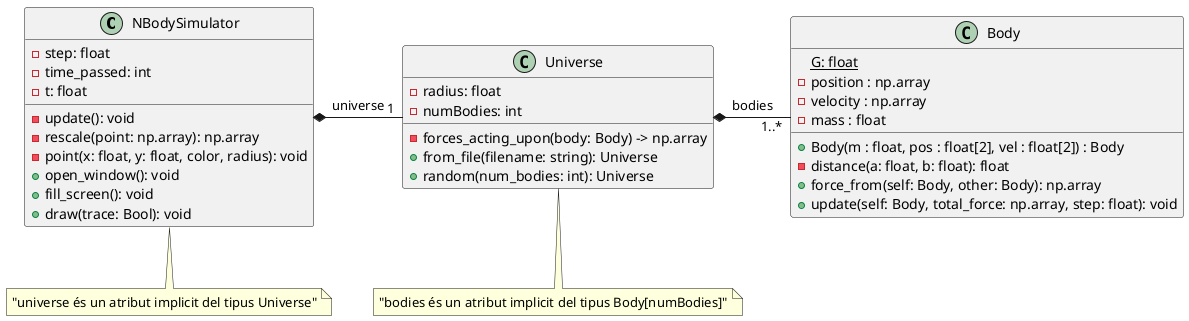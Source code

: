 @startuml

class NBodySimulator {
-step: float
-time_passed: int
-t: float
-update(): void
-rescale(point: np.array): np.array
-point(x: float, y: float, color, radius): void
+open_window(): void
+fill_screen(): void
+draw(trace: Bool): void
}

class Universe {
-radius: float
-numBodies: int
-forces_acting_upon(body: Body) -> np.array
+from_file(filename: string): Universe
+random(num_bodies: int): Universe
}

class Body {
{static} G: float
-position : np.array
-velocity : np.array
-mass : float
+Body(m : float, pos : float[2], vel : float[2]) : Body
-distance(a: float, b: float): float
+force_from(self: Body, other: Body): np.array
+update(self: Body, total_force: np.array, step: float): void
}

note bottom of NBodySimulator: "universe és un atribut implicit del tipus Universe"
note bottom of Universe: "bodies és un atribut implicit del tipus Body[numBodies]"

Universe "   1" -left-* NBodySimulator: universe
Body "1..*" -left-* Universe: bodies

@enduml